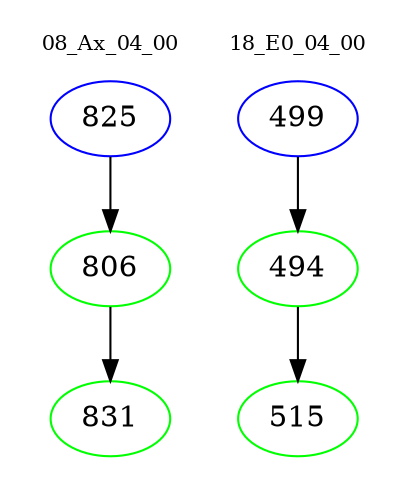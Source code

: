 digraph{
subgraph cluster_0 {
color = white
label = "08_Ax_04_00";
fontsize=10;
T0_825 [label="825", color="blue"]
T0_825 -> T0_806 [color="black"]
T0_806 [label="806", color="green"]
T0_806 -> T0_831 [color="black"]
T0_831 [label="831", color="green"]
}
subgraph cluster_1 {
color = white
label = "18_E0_04_00";
fontsize=10;
T1_499 [label="499", color="blue"]
T1_499 -> T1_494 [color="black"]
T1_494 [label="494", color="green"]
T1_494 -> T1_515 [color="black"]
T1_515 [label="515", color="green"]
}
}
